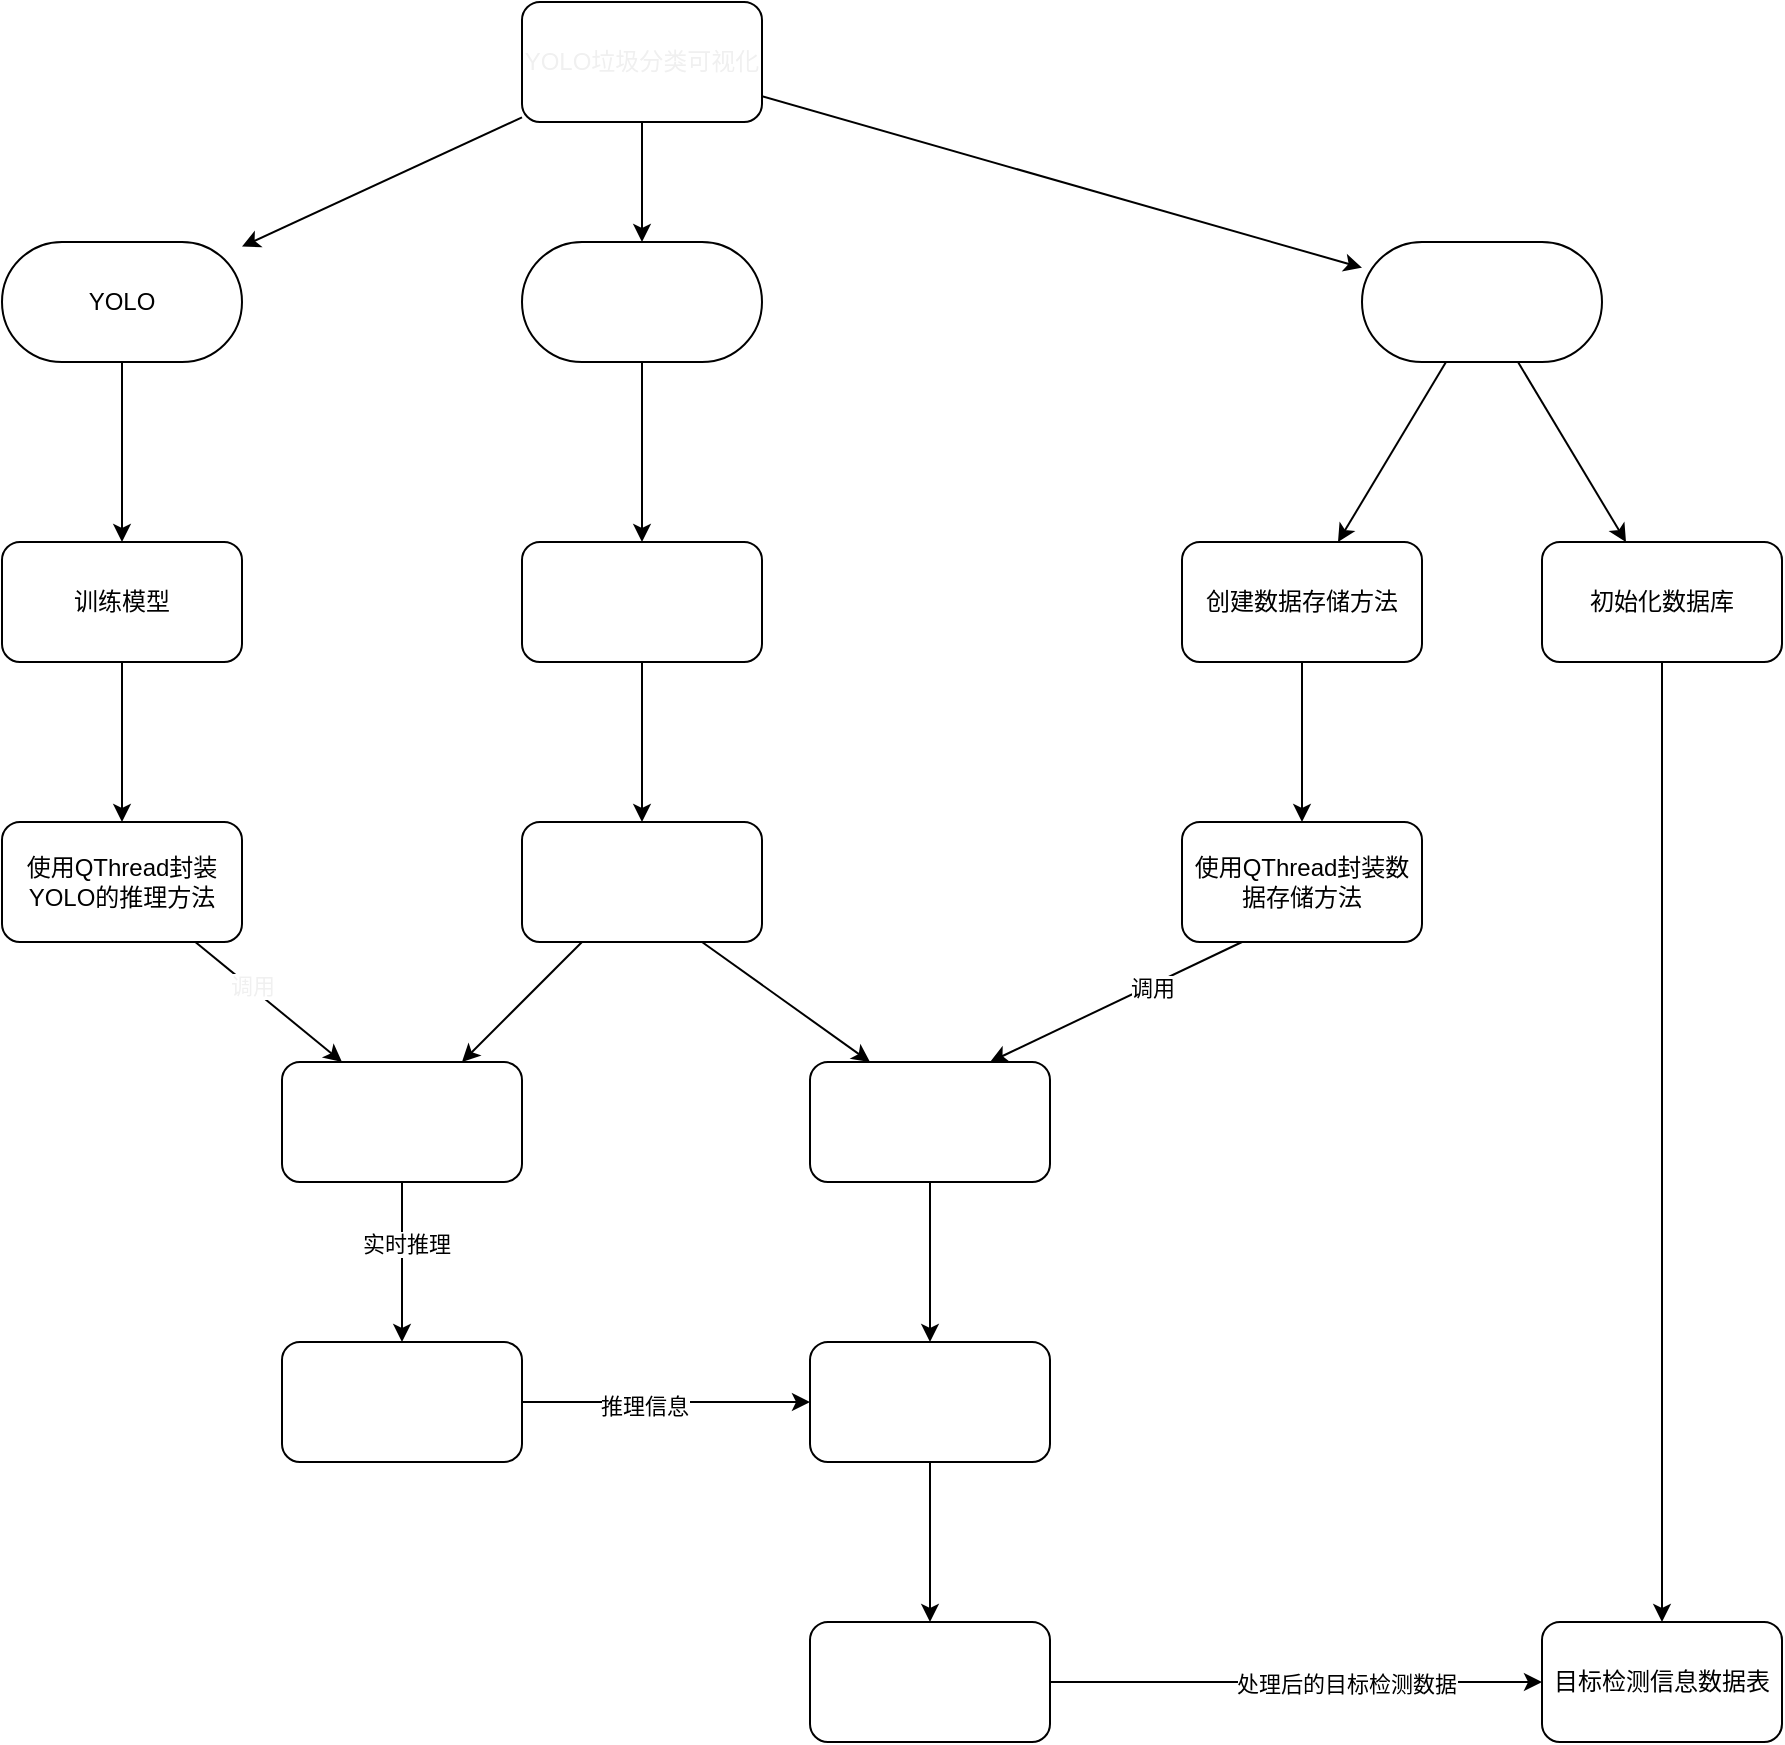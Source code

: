 <mxfile>
    <diagram id="VSE6AcKrzBix1ubeIogY" name="第 1 页">
        <mxGraphModel dx="1003" dy="808" grid="1" gridSize="10" guides="1" tooltips="1" connect="1" arrows="1" fold="1" page="1" pageScale="1" pageWidth="827" pageHeight="1169" math="0" shadow="0">
            <root>
                <mxCell id="0"/>
                <mxCell id="1" parent="0"/>
                <mxCell id="9" value="" style="edgeStyle=none;html=1;fontColor=#000000;" parent="1" source="2" target="8" edge="1">
                    <mxGeometry relative="1" as="geometry"/>
                </mxCell>
                <mxCell id="11" value="" style="edgeStyle=none;html=1;fontColor=#000000;verticalAlign=middle;" parent="1" source="2" target="10" edge="1">
                    <mxGeometry relative="1" as="geometry"/>
                </mxCell>
                <mxCell id="2" value="&lt;font&gt;YOLO垃圾分类可视化&lt;/font&gt;" style="rounded=1;whiteSpace=wrap;html=1;fontColor=#F0F0F0;" parent="1" vertex="1">
                    <mxGeometry x="270" y="90" width="120" height="60" as="geometry"/>
                </mxCell>
                <mxCell id="18" value="" style="edgeStyle=none;html=1;fontColor=#F0F0F0;" parent="1" source="3" target="17" edge="1">
                    <mxGeometry relative="1" as="geometry"/>
                </mxCell>
                <mxCell id="7" value="" style="endArrow=classic;html=1;fontColor=#000000;entryX=0.5;entryY=0;entryDx=0;entryDy=0;exitX=0.5;exitY=1;exitDx=0;exitDy=0;" parent="1" source="2" target="3" edge="1">
                    <mxGeometry width="50" height="50" relative="1" as="geometry">
                        <mxPoint x="240" y="220" as="sourcePoint"/>
                        <mxPoint x="290" y="170" as="targetPoint"/>
                    </mxGeometry>
                </mxCell>
                <mxCell id="3" value="UI" style="rounded=1;whiteSpace=wrap;html=1;fontColor=#FFFFFF;arcSize=50;" parent="1" vertex="1">
                    <mxGeometry x="270" y="210" width="120" height="60" as="geometry"/>
                </mxCell>
                <mxCell id="14" value="" style="edgeStyle=none;html=1;fontColor=#F0F0F0;" parent="1" source="8" target="13" edge="1">
                    <mxGeometry relative="1" as="geometry"/>
                </mxCell>
                <mxCell id="49" value="" style="edgeStyle=none;html=1;" edge="1" parent="1" source="8" target="48">
                    <mxGeometry relative="1" as="geometry"/>
                </mxCell>
                <mxCell id="8" value="&lt;font color=&quot;#ffffff&quot;&gt;数据库&lt;/font&gt;" style="whiteSpace=wrap;html=1;rounded=1;arcSize=50;" parent="1" vertex="1">
                    <mxGeometry x="690" y="210" width="120" height="60" as="geometry"/>
                </mxCell>
                <mxCell id="16" value="" style="edgeStyle=none;html=1;fontColor=#F0F0F0;" parent="1" source="10" target="15" edge="1">
                    <mxGeometry relative="1" as="geometry"/>
                </mxCell>
                <mxCell id="10" value="YOLO" style="whiteSpace=wrap;html=1;rounded=1;arcSize=50;" parent="1" vertex="1">
                    <mxGeometry x="10" y="210" width="120" height="60" as="geometry"/>
                </mxCell>
                <mxCell id="41" value="" style="edgeStyle=none;html=1;fontColor=#F0F0F0;" parent="1" source="13" target="40" edge="1">
                    <mxGeometry relative="1" as="geometry"/>
                </mxCell>
                <mxCell id="13" value="初始化数据库" style="whiteSpace=wrap;html=1;rounded=1;" parent="1" vertex="1">
                    <mxGeometry x="780" y="360" width="120" height="60" as="geometry"/>
                </mxCell>
                <mxCell id="20" value="" style="edgeStyle=none;html=1;fontColor=#F0F0F0;" parent="1" source="15" target="19" edge="1">
                    <mxGeometry relative="1" as="geometry"/>
                </mxCell>
                <mxCell id="15" value="训练模型" style="whiteSpace=wrap;html=1;rounded=1;" parent="1" vertex="1">
                    <mxGeometry x="10" y="360" width="120" height="60" as="geometry"/>
                </mxCell>
                <mxCell id="22" value="" style="edgeStyle=none;html=1;fontColor=#F0F0F0;" parent="1" source="17" target="21" edge="1">
                    <mxGeometry relative="1" as="geometry"/>
                </mxCell>
                <mxCell id="17" value="PYQT5实现可视化界面" style="whiteSpace=wrap;html=1;fontColor=#FFFFFF;rounded=1;" parent="1" vertex="1">
                    <mxGeometry x="270" y="360" width="120" height="60" as="geometry"/>
                </mxCell>
                <mxCell id="38" value="" style="edgeStyle=none;html=1;fontColor=#F0F0F0;entryX=0.25;entryY=0;entryDx=0;entryDy=0;" parent="1" source="19" target="45" edge="1">
                    <mxGeometry relative="1" as="geometry"/>
                </mxCell>
                <mxCell id="39" value="调用" style="edgeLabel;html=1;align=center;verticalAlign=middle;resizable=0;points=[];fontColor=#F0F0F0;" parent="38" vertex="1" connectable="0">
                    <mxGeometry x="-0.248" y="1" relative="1" as="geometry">
                        <mxPoint as="offset"/>
                    </mxGeometry>
                </mxCell>
                <mxCell id="19" value="使用QThread封装YOLO的推理方法" style="whiteSpace=wrap;html=1;rounded=1;" parent="1" vertex="1">
                    <mxGeometry x="10" y="500" width="120" height="60" as="geometry"/>
                </mxCell>
                <mxCell id="46" value="" style="edgeStyle=none;html=1;" edge="1" parent="1" source="21" target="45">
                    <mxGeometry relative="1" as="geometry"/>
                </mxCell>
                <mxCell id="21" value="信息推理信息" style="whiteSpace=wrap;html=1;fontColor=#FFFFFF;rounded=1;" parent="1" vertex="1">
                    <mxGeometry x="270" y="500" width="120" height="60" as="geometry"/>
                </mxCell>
                <mxCell id="40" value="目标检测信息数据表" style="whiteSpace=wrap;html=1;rounded=1;" parent="1" vertex="1">
                    <mxGeometry x="780" y="900" width="120" height="60" as="geometry"/>
                </mxCell>
                <mxCell id="59" value="" style="edgeStyle=none;html=1;" edge="1" parent="1" source="43" target="58">
                    <mxGeometry relative="1" as="geometry"/>
                </mxCell>
                <mxCell id="43" value="启用数据处理子线程" style="whiteSpace=wrap;html=1;fontColor=#FFFFFF;rounded=1;" vertex="1" parent="1">
                    <mxGeometry x="414" y="620" width="120" height="60" as="geometry"/>
                </mxCell>
                <mxCell id="56" value="" style="edgeStyle=none;html=1;" edge="1" parent="1" source="45" target="55">
                    <mxGeometry relative="1" as="geometry"/>
                </mxCell>
                <mxCell id="57" value="实时推理" style="edgeLabel;html=1;align=center;verticalAlign=middle;resizable=0;points=[];" vertex="1" connectable="0" parent="56">
                    <mxGeometry x="-0.242" y="2" relative="1" as="geometry">
                        <mxPoint as="offset"/>
                    </mxGeometry>
                </mxCell>
                <mxCell id="71" style="edgeStyle=none;html=1;exitX=0.75;exitY=1;exitDx=0;exitDy=0;entryX=0.25;entryY=0;entryDx=0;entryDy=0;" edge="1" parent="1" source="21" target="43">
                    <mxGeometry relative="1" as="geometry"/>
                </mxCell>
                <mxCell id="45" value="启用推理子线程" style="whiteSpace=wrap;html=1;fontColor=#FFFFFF;rounded=1;" vertex="1" parent="1">
                    <mxGeometry x="150" y="620" width="120" height="60" as="geometry"/>
                </mxCell>
                <mxCell id="51" value="" style="edgeStyle=none;html=1;" edge="1" parent="1" source="48" target="50">
                    <mxGeometry relative="1" as="geometry"/>
                </mxCell>
                <mxCell id="48" value="创建数据存储方法" style="whiteSpace=wrap;html=1;rounded=1;" vertex="1" parent="1">
                    <mxGeometry x="600" y="360" width="120" height="60" as="geometry"/>
                </mxCell>
                <mxCell id="50" value="&lt;span&gt;使用QThread封装数据存储方法&lt;/span&gt;" style="whiteSpace=wrap;html=1;rounded=1;" vertex="1" parent="1">
                    <mxGeometry x="600" y="500" width="120" height="60" as="geometry"/>
                </mxCell>
                <mxCell id="52" value="" style="endArrow=classic;html=1;entryX=0.75;entryY=0;entryDx=0;entryDy=0;exitX=0.25;exitY=1;exitDx=0;exitDy=0;" edge="1" parent="1" source="50" target="43">
                    <mxGeometry width="50" height="50" relative="1" as="geometry">
                        <mxPoint x="400" y="410" as="sourcePoint"/>
                        <mxPoint x="450" y="360" as="targetPoint"/>
                    </mxGeometry>
                </mxCell>
                <mxCell id="70" value="调用" style="edgeLabel;html=1;align=center;verticalAlign=middle;resizable=0;points=[];" vertex="1" connectable="0" parent="52">
                    <mxGeometry x="-0.272" y="1" relative="1" as="geometry">
                        <mxPoint as="offset"/>
                    </mxGeometry>
                </mxCell>
                <mxCell id="60" style="edgeStyle=none;html=1;" edge="1" parent="1" source="55" target="58">
                    <mxGeometry relative="1" as="geometry"/>
                </mxCell>
                <mxCell id="61" value="推理信息" style="edgeLabel;html=1;align=center;verticalAlign=middle;resizable=0;points=[];" vertex="1" connectable="0" parent="60">
                    <mxGeometry x="-0.155" y="-2" relative="1" as="geometry">
                        <mxPoint as="offset"/>
                    </mxGeometry>
                </mxCell>
                <mxCell id="55" value="推理结果" style="whiteSpace=wrap;html=1;fontColor=#FFFFFF;rounded=1;" vertex="1" parent="1">
                    <mxGeometry x="150" y="760" width="120" height="60" as="geometry"/>
                </mxCell>
                <mxCell id="65" value="" style="edgeStyle=none;html=1;" edge="1" parent="1" source="58" target="64">
                    <mxGeometry relative="1" as="geometry"/>
                </mxCell>
                <mxCell id="58" value="数据处理子线程" style="whiteSpace=wrap;html=1;fontColor=#FFFFFF;rounded=1;" vertex="1" parent="1">
                    <mxGeometry x="414" y="760" width="120" height="60" as="geometry"/>
                </mxCell>
                <mxCell id="68" value="" style="edgeStyle=none;html=1;entryX=0;entryY=0.5;entryDx=0;entryDy=0;" edge="1" parent="1" source="64" target="40">
                    <mxGeometry relative="1" as="geometry">
                        <mxPoint x="474" y="1040" as="targetPoint"/>
                    </mxGeometry>
                </mxCell>
                <mxCell id="69" value="处理后的目标检测数据" style="edgeLabel;html=1;align=center;verticalAlign=middle;resizable=0;points=[];" vertex="1" connectable="0" parent="68">
                    <mxGeometry x="0.192" y="-1" relative="1" as="geometry">
                        <mxPoint x="1" as="offset"/>
                    </mxGeometry>
                </mxCell>
                <mxCell id="64" value="根据目标的坐标变化幅度来判断是否为同一目标" style="whiteSpace=wrap;html=1;fontColor=#FFFFFF;rounded=1;" vertex="1" parent="1">
                    <mxGeometry x="414" y="900" width="120" height="60" as="geometry"/>
                </mxCell>
            </root>
        </mxGraphModel>
    </diagram>
</mxfile>